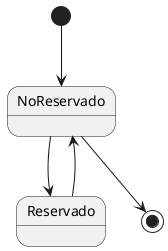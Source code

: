 @startuml DiagramaEstados

[*] -->  NoReservado
NoReservado -down-> Reservado

Reservado -up->NoReservado 

NoReservado -down-> [*]

@enduml

